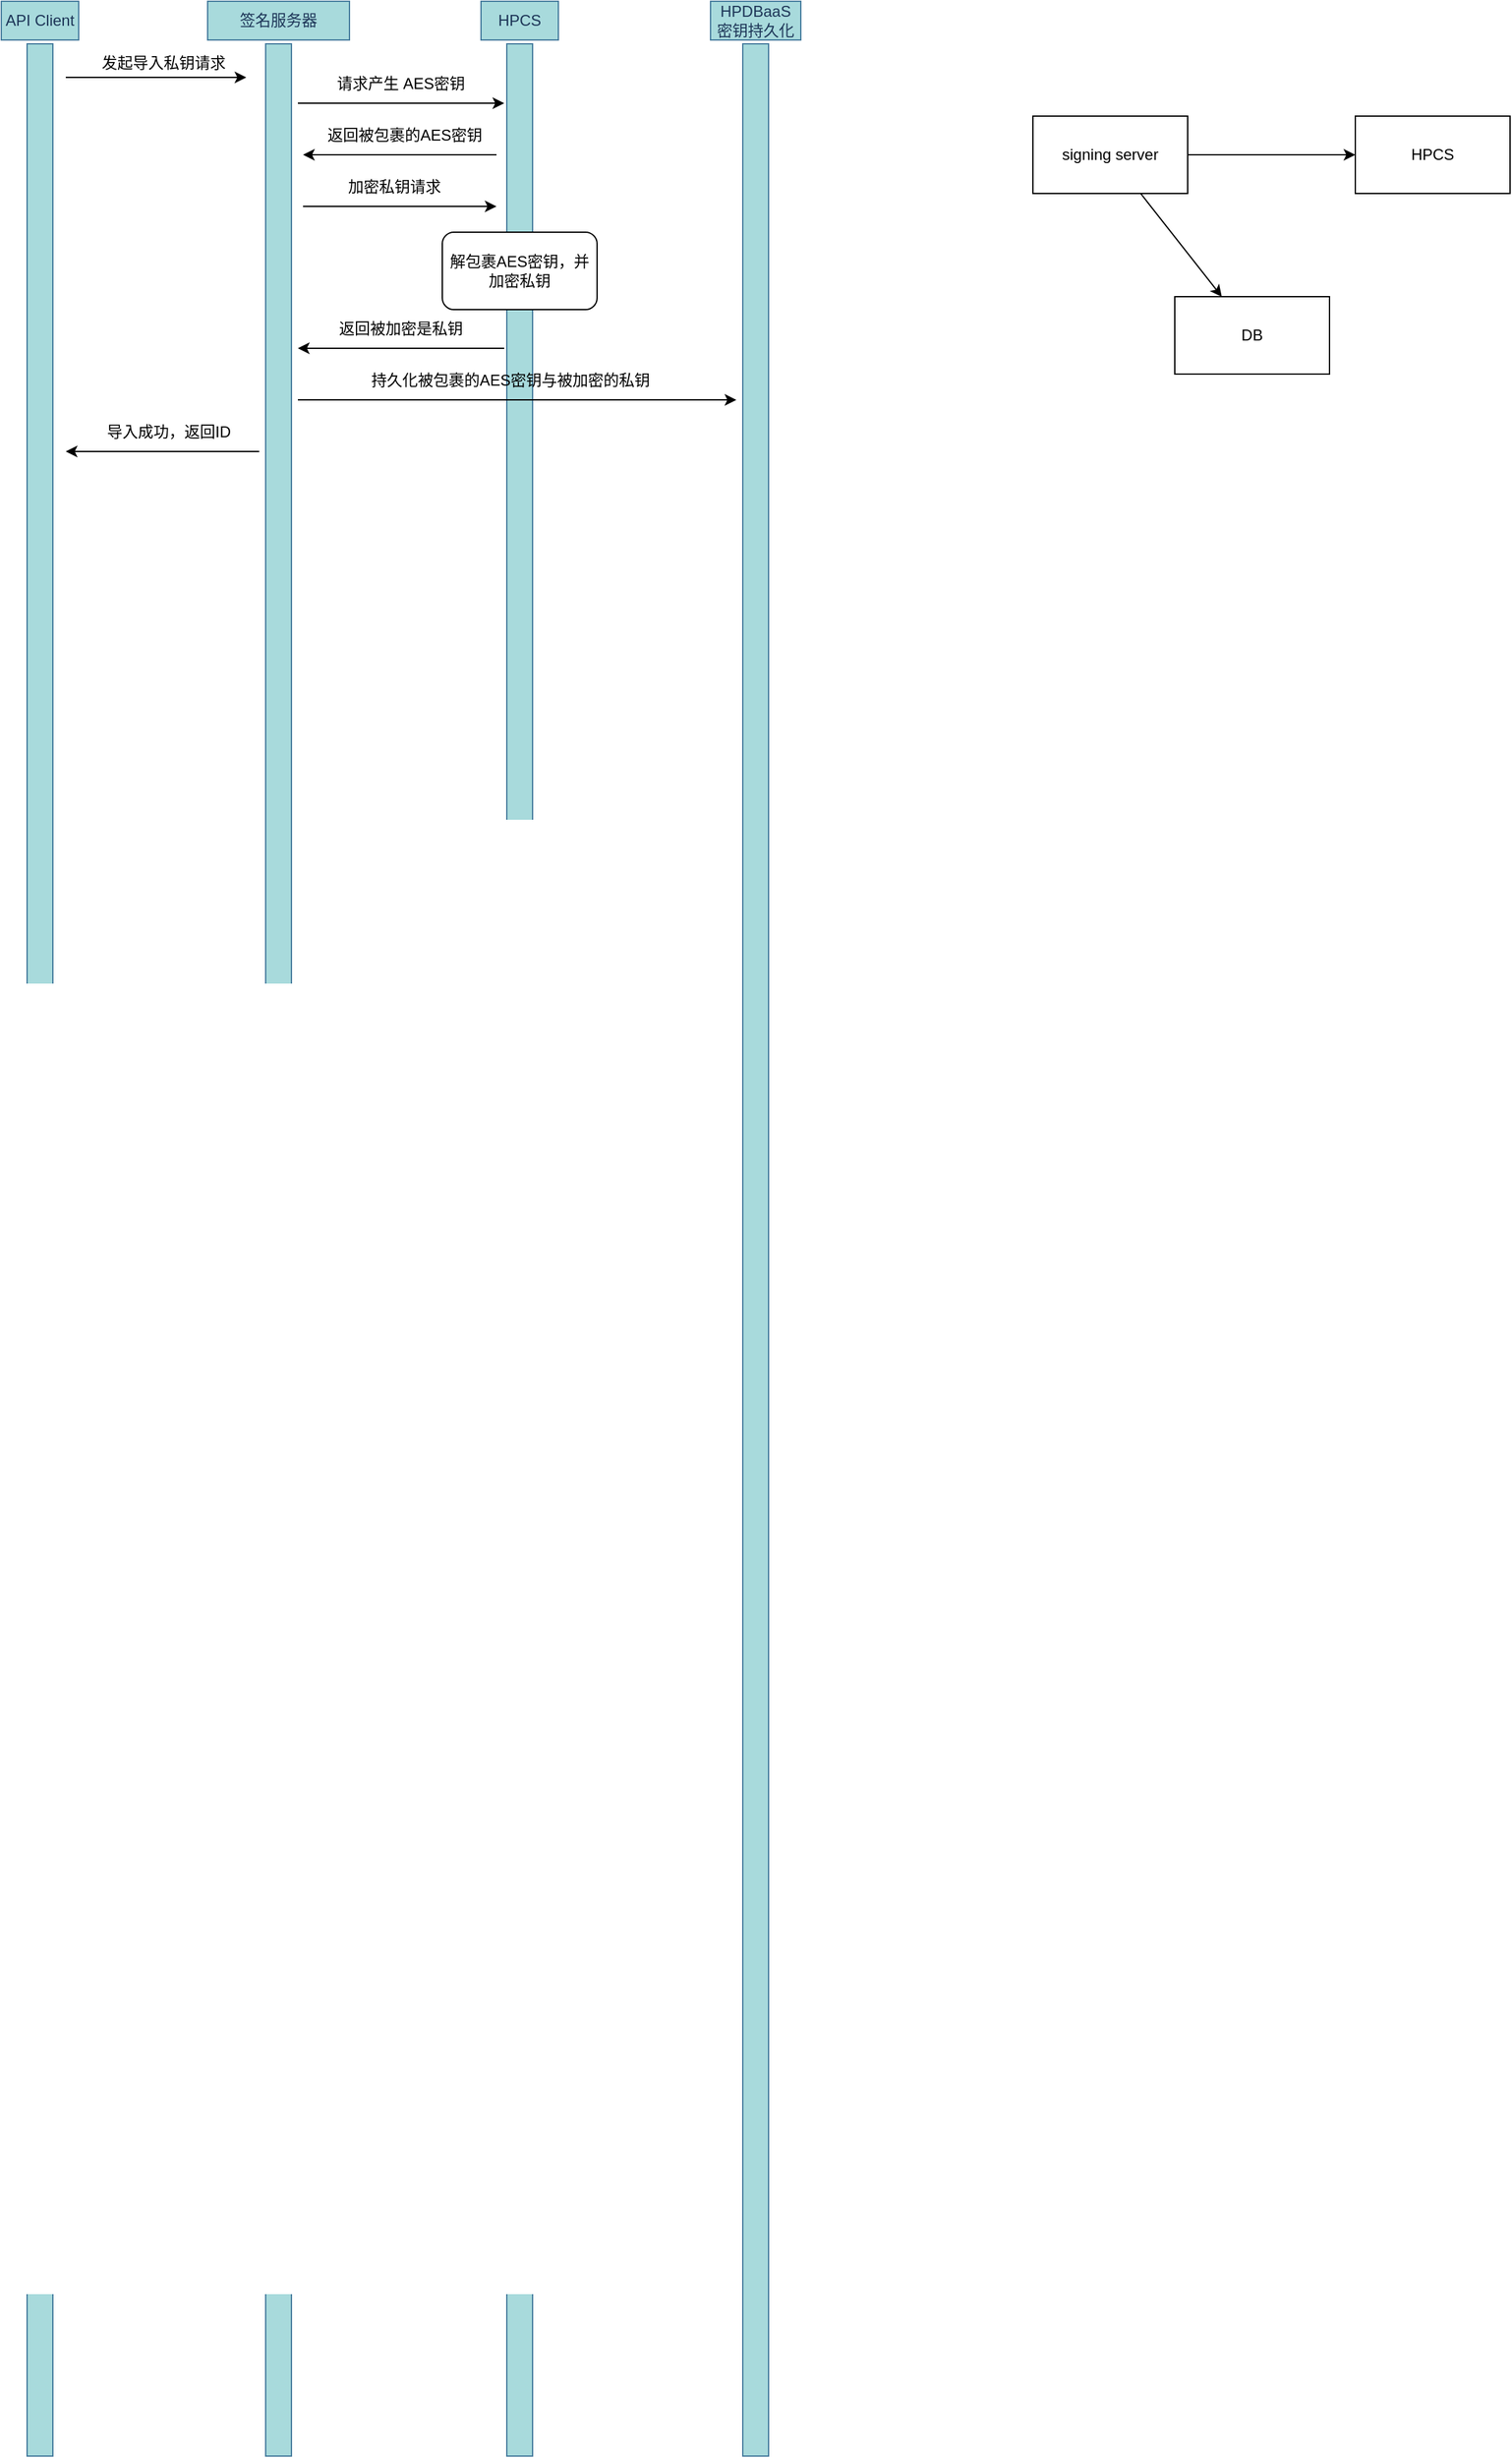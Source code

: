 <mxfile version="20.2.3" type="github">
  <diagram id="4dTw7T-u25xvdelndL4p" name="第 1 页">
    <mxGraphModel dx="1018" dy="537" grid="1" gridSize="10" guides="1" tooltips="1" connect="1" arrows="1" fold="1" page="1" pageScale="1" pageWidth="827" pageHeight="1169" math="0" shadow="0">
      <root>
        <mxCell id="0" />
        <mxCell id="1" parent="0" />
        <mxCell id="Astxlehou0ugHTaAHLLP-4" style="edgeStyle=orthogonalEdgeStyle;rounded=0;orthogonalLoop=1;jettySize=auto;html=1;entryX=0;entryY=0.5;entryDx=0;entryDy=0;" edge="1" parent="1" source="Astxlehou0ugHTaAHLLP-1" target="Astxlehou0ugHTaAHLLP-2">
          <mxGeometry relative="1" as="geometry" />
        </mxCell>
        <mxCell id="Astxlehou0ugHTaAHLLP-5" style="rounded=0;orthogonalLoop=1;jettySize=auto;html=1;" edge="1" parent="1" source="Astxlehou0ugHTaAHLLP-1" target="Astxlehou0ugHTaAHLLP-3">
          <mxGeometry relative="1" as="geometry" />
        </mxCell>
        <mxCell id="Astxlehou0ugHTaAHLLP-1" value="signing server" style="rounded=0;whiteSpace=wrap;html=1;" vertex="1" parent="1">
          <mxGeometry x="880" y="170" width="120" height="60" as="geometry" />
        </mxCell>
        <mxCell id="Astxlehou0ugHTaAHLLP-2" value="HPCS" style="rounded=0;whiteSpace=wrap;html=1;" vertex="1" parent="1">
          <mxGeometry x="1130" y="170" width="120" height="60" as="geometry" />
        </mxCell>
        <mxCell id="Astxlehou0ugHTaAHLLP-3" value="DB" style="rounded=0;whiteSpace=wrap;html=1;" vertex="1" parent="1">
          <mxGeometry x="990" y="310" width="120" height="60" as="geometry" />
        </mxCell>
        <mxCell id="Astxlehou0ugHTaAHLLP-7" value="" style="rounded=0;whiteSpace=wrap;html=1;fillColor=#A8DADC;strokeColor=#457B9D;fontColor=#1D3557;" vertex="1" parent="1">
          <mxGeometry x="100" y="114" width="20" height="1870" as="geometry" />
        </mxCell>
        <mxCell id="Astxlehou0ugHTaAHLLP-8" value="API Client" style="text;html=1;strokeColor=#457B9D;fillColor=#A8DADC;align=center;verticalAlign=middle;whiteSpace=wrap;rounded=0;fontColor=#1D3557;" vertex="1" parent="1">
          <mxGeometry x="80" y="81" width="60" height="30" as="geometry" />
        </mxCell>
        <mxCell id="Astxlehou0ugHTaAHLLP-9" value="签名服务器" style="text;html=1;strokeColor=#457B9D;fillColor=#A8DADC;align=center;verticalAlign=middle;whiteSpace=wrap;rounded=0;fontColor=#1D3557;" vertex="1" parent="1">
          <mxGeometry x="240" y="81" width="110" height="30" as="geometry" />
        </mxCell>
        <mxCell id="Astxlehou0ugHTaAHLLP-10" value="HPCS" style="text;html=1;strokeColor=#457B9D;fillColor=#A8DADC;align=center;verticalAlign=middle;whiteSpace=wrap;rounded=0;fontColor=#1D3557;" vertex="1" parent="1">
          <mxGeometry x="452" y="81" width="60" height="30" as="geometry" />
        </mxCell>
        <mxCell id="Astxlehou0ugHTaAHLLP-11" value="HPDBaaS&lt;br&gt;密钥持久化" style="text;html=1;strokeColor=#457B9D;fillColor=#A8DADC;align=center;verticalAlign=middle;whiteSpace=wrap;rounded=0;fontColor=#1D3557;" vertex="1" parent="1">
          <mxGeometry x="630" y="81" width="70" height="30" as="geometry" />
        </mxCell>
        <mxCell id="Astxlehou0ugHTaAHLLP-16" value="" style="rounded=0;whiteSpace=wrap;html=1;fillColor=#A8DADC;strokeColor=#457B9D;fontColor=#1D3557;" vertex="1" parent="1">
          <mxGeometry x="285" y="114" width="20" height="1870" as="geometry" />
        </mxCell>
        <mxCell id="Astxlehou0ugHTaAHLLP-17" value="" style="rounded=0;whiteSpace=wrap;html=1;fillColor=#A8DADC;strokeColor=#457B9D;fontColor=#1D3557;" vertex="1" parent="1">
          <mxGeometry x="472" y="114" width="20" height="1870" as="geometry" />
        </mxCell>
        <mxCell id="Astxlehou0ugHTaAHLLP-18" value="" style="rounded=0;whiteSpace=wrap;html=1;fillColor=#A8DADC;strokeColor=#457B9D;fontColor=#1D3557;" vertex="1" parent="1">
          <mxGeometry x="655" y="114" width="20" height="1870" as="geometry" />
        </mxCell>
        <mxCell id="Astxlehou0ugHTaAHLLP-19" value="" style="endArrow=classic;html=1;rounded=0;" edge="1" parent="1">
          <mxGeometry width="50" height="50" relative="1" as="geometry">
            <mxPoint x="130" y="140" as="sourcePoint" />
            <mxPoint x="270" y="140" as="targetPoint" />
          </mxGeometry>
        </mxCell>
        <mxCell id="Astxlehou0ugHTaAHLLP-20" value="发起导入私钥请求" style="text;html=1;strokeColor=none;fillColor=none;align=center;verticalAlign=middle;whiteSpace=wrap;rounded=0;" vertex="1" parent="1">
          <mxGeometry x="151" y="114" width="110" height="30" as="geometry" />
        </mxCell>
        <mxCell id="Astxlehou0ugHTaAHLLP-21" value="" style="endArrow=classic;html=1;rounded=0;" edge="1" parent="1">
          <mxGeometry width="50" height="50" relative="1" as="geometry">
            <mxPoint x="310" y="160" as="sourcePoint" />
            <mxPoint x="470" y="160" as="targetPoint" />
          </mxGeometry>
        </mxCell>
        <mxCell id="Astxlehou0ugHTaAHLLP-22" value="请求产生 AES密钥 " style="text;html=1;strokeColor=none;fillColor=none;align=center;verticalAlign=middle;whiteSpace=wrap;rounded=0;" vertex="1" parent="1">
          <mxGeometry x="330" y="130" width="120" height="30" as="geometry" />
        </mxCell>
        <mxCell id="Astxlehou0ugHTaAHLLP-23" value="" style="endArrow=classic;html=1;rounded=0;" edge="1" parent="1">
          <mxGeometry width="50" height="50" relative="1" as="geometry">
            <mxPoint x="464" y="200" as="sourcePoint" />
            <mxPoint x="314" y="200" as="targetPoint" />
          </mxGeometry>
        </mxCell>
        <mxCell id="Astxlehou0ugHTaAHLLP-24" value="返回被包裹的AES密钥" style="text;html=1;strokeColor=none;fillColor=none;align=center;verticalAlign=middle;whiteSpace=wrap;rounded=0;" vertex="1" parent="1">
          <mxGeometry x="330" y="170" width="126" height="30" as="geometry" />
        </mxCell>
        <mxCell id="Astxlehou0ugHTaAHLLP-25" value="" style="endArrow=classic;html=1;rounded=0;" edge="1" parent="1">
          <mxGeometry width="50" height="50" relative="1" as="geometry">
            <mxPoint x="314" y="240" as="sourcePoint" />
            <mxPoint x="464" y="240" as="targetPoint" />
          </mxGeometry>
        </mxCell>
        <mxCell id="Astxlehou0ugHTaAHLLP-27" value="加密私钥请求" style="text;html=1;strokeColor=none;fillColor=none;align=center;verticalAlign=middle;whiteSpace=wrap;rounded=0;" vertex="1" parent="1">
          <mxGeometry x="330" y="210" width="110" height="30" as="geometry" />
        </mxCell>
        <mxCell id="Astxlehou0ugHTaAHLLP-28" value="解包裹AES密钥，并加密私钥" style="rounded=1;whiteSpace=wrap;html=1;" vertex="1" parent="1">
          <mxGeometry x="422" y="260" width="120" height="60" as="geometry" />
        </mxCell>
        <mxCell id="Astxlehou0ugHTaAHLLP-29" value="" style="endArrow=classic;html=1;rounded=0;" edge="1" parent="1">
          <mxGeometry width="50" height="50" relative="1" as="geometry">
            <mxPoint x="470" y="350" as="sourcePoint" />
            <mxPoint x="310" y="350" as="targetPoint" />
          </mxGeometry>
        </mxCell>
        <mxCell id="Astxlehou0ugHTaAHLLP-30" value="返回被加密是私钥" style="text;html=1;strokeColor=none;fillColor=none;align=center;verticalAlign=middle;whiteSpace=wrap;rounded=0;" vertex="1" parent="1">
          <mxGeometry x="315" y="320" width="150" height="30" as="geometry" />
        </mxCell>
        <mxCell id="Astxlehou0ugHTaAHLLP-31" value="" style="endArrow=classic;html=1;rounded=0;" edge="1" parent="1">
          <mxGeometry width="50" height="50" relative="1" as="geometry">
            <mxPoint x="310" y="390" as="sourcePoint" />
            <mxPoint x="650" y="390" as="targetPoint" />
          </mxGeometry>
        </mxCell>
        <mxCell id="Astxlehou0ugHTaAHLLP-32" value="持久化被包裹的AES密钥与被加密的私钥" style="text;html=1;strokeColor=none;fillColor=none;align=center;verticalAlign=middle;whiteSpace=wrap;rounded=0;" vertex="1" parent="1">
          <mxGeometry x="360" y="360" width="230" height="30" as="geometry" />
        </mxCell>
        <mxCell id="Astxlehou0ugHTaAHLLP-34" value="" style="endArrow=classic;html=1;rounded=0;" edge="1" parent="1">
          <mxGeometry width="50" height="50" relative="1" as="geometry">
            <mxPoint x="280" y="430" as="sourcePoint" />
            <mxPoint x="130" y="430" as="targetPoint" />
          </mxGeometry>
        </mxCell>
        <mxCell id="Astxlehou0ugHTaAHLLP-35" value="导入成功，返回ID" style="text;html=1;strokeColor=none;fillColor=none;align=center;verticalAlign=middle;whiteSpace=wrap;rounded=0;" vertex="1" parent="1">
          <mxGeometry x="160" y="400" width="100" height="30" as="geometry" />
        </mxCell>
      </root>
    </mxGraphModel>
  </diagram>
</mxfile>
